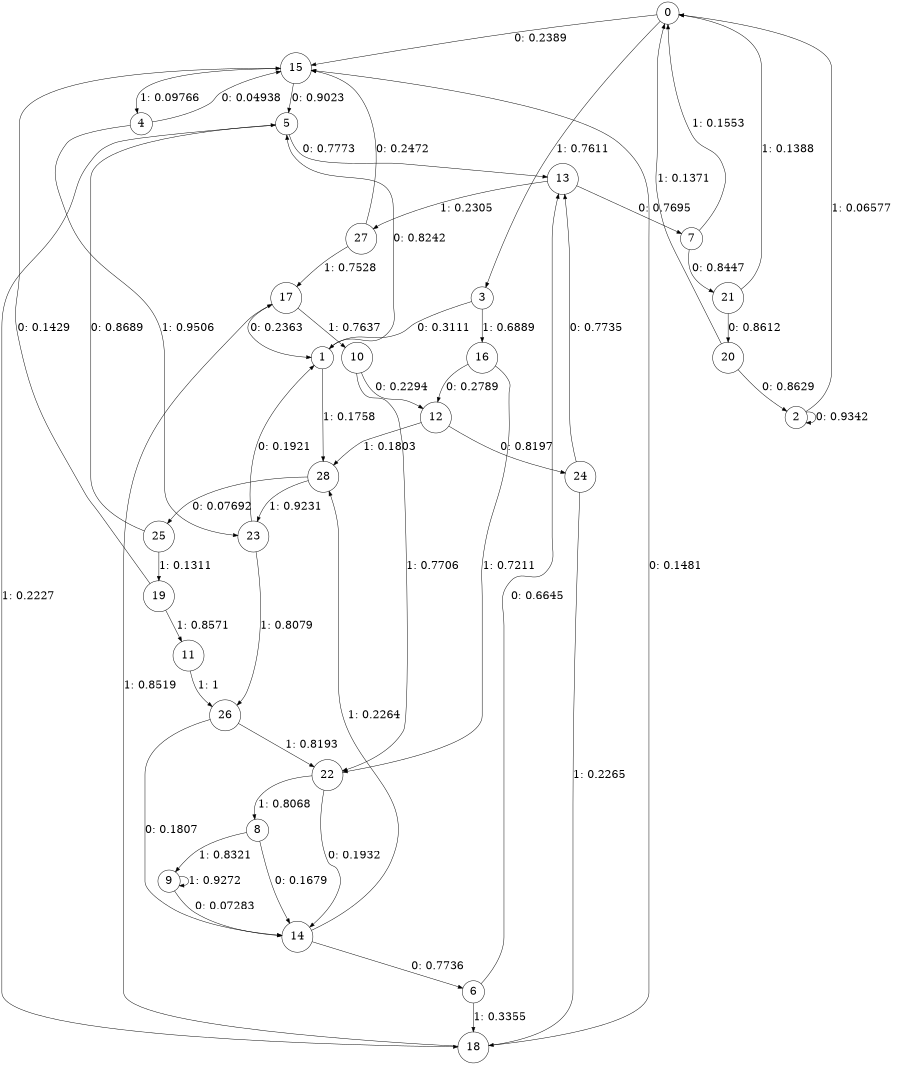 digraph "ch6faceL7" {
size = "6,8.5";
ratio = "fill";
node [shape = circle];
node [fontsize = 24];
edge [fontsize = 24];
0 -> 15 [label = "0: 0.2389   "];
0 -> 3 [label = "1: 0.7611   "];
1 -> 5 [label = "0: 0.8242   "];
1 -> 28 [label = "1: 0.1758   "];
2 -> 2 [label = "0: 0.9342   "];
2 -> 0 [label = "1: 0.06577  "];
3 -> 1 [label = "0: 0.3111   "];
3 -> 16 [label = "1: 0.6889   "];
4 -> 15 [label = "0: 0.04938  "];
4 -> 23 [label = "1: 0.9506   "];
5 -> 13 [label = "0: 0.7773   "];
5 -> 18 [label = "1: 0.2227   "];
6 -> 13 [label = "0: 0.6645   "];
6 -> 18 [label = "1: 0.3355   "];
7 -> 21 [label = "0: 0.8447   "];
7 -> 0 [label = "1: 0.1553   "];
8 -> 14 [label = "0: 0.1679   "];
8 -> 9 [label = "1: 0.8321   "];
9 -> 14 [label = "0: 0.07283  "];
9 -> 9 [label = "1: 0.9272   "];
10 -> 12 [label = "0: 0.2294   "];
10 -> 22 [label = "1: 0.7706   "];
11 -> 26 [label = "1: 1        "];
12 -> 24 [label = "0: 0.8197   "];
12 -> 28 [label = "1: 0.1803   "];
13 -> 7 [label = "0: 0.7695   "];
13 -> 27 [label = "1: 0.2305   "];
14 -> 6 [label = "0: 0.7736   "];
14 -> 28 [label = "1: 0.2264   "];
15 -> 5 [label = "0: 0.9023   "];
15 -> 4 [label = "1: 0.09766  "];
16 -> 12 [label = "0: 0.2789   "];
16 -> 22 [label = "1: 0.7211   "];
17 -> 1 [label = "0: 0.2363   "];
17 -> 10 [label = "1: 0.7637   "];
18 -> 15 [label = "0: 0.1481   "];
18 -> 17 [label = "1: 0.8519   "];
19 -> 15 [label = "0: 0.1429   "];
19 -> 11 [label = "1: 0.8571   "];
20 -> 2 [label = "0: 0.8629   "];
20 -> 0 [label = "1: 0.1371   "];
21 -> 20 [label = "0: 0.8612   "];
21 -> 0 [label = "1: 0.1388   "];
22 -> 14 [label = "0: 0.1932   "];
22 -> 8 [label = "1: 0.8068   "];
23 -> 1 [label = "0: 0.1921   "];
23 -> 26 [label = "1: 0.8079   "];
24 -> 13 [label = "0: 0.7735   "];
24 -> 18 [label = "1: 0.2265   "];
25 -> 5 [label = "0: 0.8689   "];
25 -> 19 [label = "1: 0.1311   "];
26 -> 14 [label = "0: 0.1807   "];
26 -> 22 [label = "1: 0.8193   "];
27 -> 15 [label = "0: 0.2472   "];
27 -> 17 [label = "1: 0.7528   "];
28 -> 25 [label = "0: 0.07692  "];
28 -> 23 [label = "1: 0.9231   "];
}